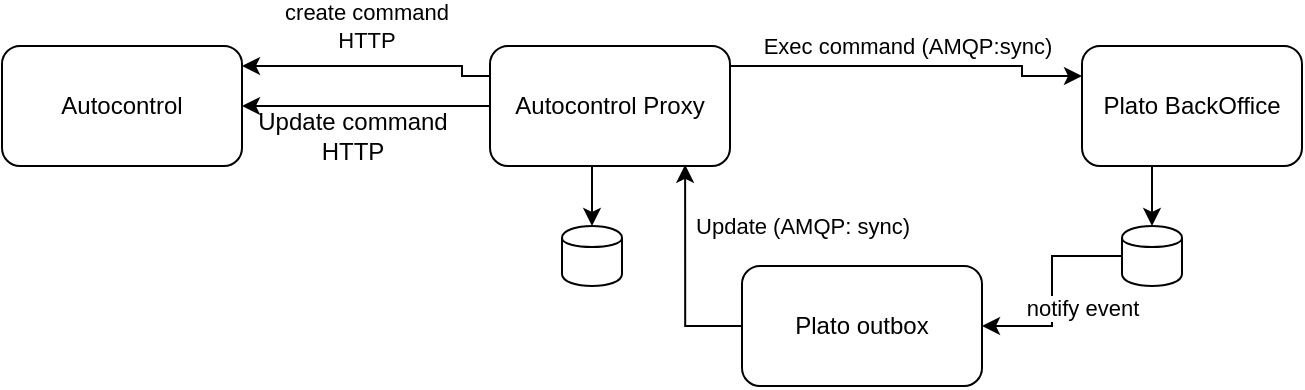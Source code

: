 <mxfile version="13.1.3" type="device"><diagram id="zoS0fzwQJBHZEMeop3zX" name="Page-1"><mxGraphModel dx="1038" dy="568" grid="1" gridSize="10" guides="1" tooltips="1" connect="1" arrows="1" fold="1" page="1" pageScale="1" pageWidth="827" pageHeight="1169" math="0" shadow="0"><root><mxCell id="0"/><mxCell id="1" parent="0"/><mxCell id="vbV0oQmbE6THOH97uSrY-28" style="edgeStyle=orthogonalEdgeStyle;rounded=0;orthogonalLoop=1;jettySize=auto;html=1;entryX=0;entryY=0.25;entryDx=0;entryDy=0;startArrow=classic;startFill=1;endArrow=none;endFill=0;" parent="1" source="vbV0oQmbE6THOH97uSrY-1" target="vbV0oQmbE6THOH97uSrY-2" edge="1"><mxGeometry relative="1" as="geometry"><Array as="points"><mxPoint x="340" y="80"/></Array></mxGeometry></mxCell><mxCell id="vbV0oQmbE6THOH97uSrY-29" value="create command&lt;br&gt;HTTP" style="edgeLabel;html=1;align=center;verticalAlign=middle;resizable=0;points=[];" parent="vbV0oQmbE6THOH97uSrY-28" vertex="1" connectable="0"><mxGeometry x="0.269" y="3" relative="1" as="geometry"><mxPoint x="-20" y="-17" as="offset"/></mxGeometry></mxCell><mxCell id="vbV0oQmbE6THOH97uSrY-1" value="Autocontrol" style="rounded=1;whiteSpace=wrap;html=1;" parent="1" vertex="1"><mxGeometry x="110" y="70" width="120" height="60" as="geometry"/></mxCell><mxCell id="vbV0oQmbE6THOH97uSrY-20" style="edgeStyle=orthogonalEdgeStyle;rounded=0;orthogonalLoop=1;jettySize=auto;html=1;exitX=0.5;exitY=1;exitDx=0;exitDy=0;entryX=0.5;entryY=0;entryDx=0;entryDy=0;" parent="1" source="vbV0oQmbE6THOH97uSrY-2" target="vbV0oQmbE6THOH97uSrY-18" edge="1"><mxGeometry relative="1" as="geometry"/></mxCell><mxCell id="vbV0oQmbE6THOH97uSrY-30" style="edgeStyle=orthogonalEdgeStyle;rounded=0;orthogonalLoop=1;jettySize=auto;html=1;exitX=1;exitY=0.5;exitDx=0;exitDy=0;entryX=0;entryY=0.25;entryDx=0;entryDy=0;" parent="1" source="vbV0oQmbE6THOH97uSrY-2" target="vbV0oQmbE6THOH97uSrY-3" edge="1"><mxGeometry relative="1" as="geometry"><mxPoint x="610" y="80" as="targetPoint"/><Array as="points"><mxPoint x="460" y="80"/><mxPoint x="620" y="80"/><mxPoint x="620" y="85"/></Array></mxGeometry></mxCell><mxCell id="vbV0oQmbE6THOH97uSrY-31" value="Exec command (AMQP:sync)&amp;nbsp;" style="edgeLabel;html=1;align=center;verticalAlign=middle;resizable=0;points=[];" parent="vbV0oQmbE6THOH97uSrY-30" vertex="1" connectable="0"><mxGeometry x="-0.315" y="-1" relative="1" as="geometry"><mxPoint x="59" y="-11" as="offset"/></mxGeometry></mxCell><mxCell id="vbV0oQmbE6THOH97uSrY-33" style="edgeStyle=none;rounded=0;orthogonalLoop=1;jettySize=auto;html=1;entryX=1;entryY=0.5;entryDx=0;entryDy=0;" parent="1" source="vbV0oQmbE6THOH97uSrY-2" target="vbV0oQmbE6THOH97uSrY-1" edge="1"><mxGeometry relative="1" as="geometry"/></mxCell><mxCell id="vbV0oQmbE6THOH97uSrY-2" value="Autocontrol Proxy" style="rounded=1;whiteSpace=wrap;html=1;" parent="1" vertex="1"><mxGeometry x="354" y="70" width="120" height="60" as="geometry"/></mxCell><mxCell id="vbV0oQmbE6THOH97uSrY-24" style="edgeStyle=orthogonalEdgeStyle;rounded=0;orthogonalLoop=1;jettySize=auto;html=1;exitX=0.5;exitY=1;exitDx=0;exitDy=0;entryX=0.5;entryY=0;entryDx=0;entryDy=0;" parent="1" source="vbV0oQmbE6THOH97uSrY-3" target="vbV0oQmbE6THOH97uSrY-22" edge="1"><mxGeometry relative="1" as="geometry"/></mxCell><mxCell id="vbV0oQmbE6THOH97uSrY-3" value="Plato BackOffice" style="rounded=1;whiteSpace=wrap;html=1;" parent="1" vertex="1"><mxGeometry x="650" y="70" width="110" height="60" as="geometry"/></mxCell><mxCell id="vbV0oQmbE6THOH97uSrY-18" value="" style="shape=cylinder;whiteSpace=wrap;html=1;boundedLbl=1;backgroundOutline=1;" parent="1" vertex="1"><mxGeometry x="390" y="160" width="30" height="30" as="geometry"/></mxCell><mxCell id="vbV0oQmbE6THOH97uSrY-36" style="edgeStyle=orthogonalEdgeStyle;rounded=0;orthogonalLoop=1;jettySize=auto;html=1;entryX=1;entryY=0.5;entryDx=0;entryDy=0;" parent="1" source="vbV0oQmbE6THOH97uSrY-22" target="vbV0oQmbE6THOH97uSrY-35" edge="1"><mxGeometry relative="1" as="geometry"/></mxCell><mxCell id="vbV0oQmbE6THOH97uSrY-37" value="notify event" style="edgeLabel;html=1;align=center;verticalAlign=middle;resizable=0;points=[];" parent="vbV0oQmbE6THOH97uSrY-36" vertex="1" connectable="0"><mxGeometry x="0.303" y="2" relative="1" as="geometry"><mxPoint x="13" y="-8" as="offset"/></mxGeometry></mxCell><mxCell id="vbV0oQmbE6THOH97uSrY-22" value="" style="shape=cylinder;whiteSpace=wrap;html=1;boundedLbl=1;backgroundOutline=1;" parent="1" vertex="1"><mxGeometry x="670" y="160" width="30" height="30" as="geometry"/></mxCell><mxCell id="vbV0oQmbE6THOH97uSrY-38" style="edgeStyle=orthogonalEdgeStyle;rounded=0;orthogonalLoop=1;jettySize=auto;html=1;entryX=0.813;entryY=0.99;entryDx=0;entryDy=0;entryPerimeter=0;" parent="1" source="vbV0oQmbE6THOH97uSrY-35" target="vbV0oQmbE6THOH97uSrY-2" edge="1"><mxGeometry relative="1" as="geometry"/></mxCell><mxCell id="vbV0oQmbE6THOH97uSrY-39" value="Update (AMQP: sync)" style="edgeLabel;html=1;align=center;verticalAlign=middle;resizable=0;points=[];" parent="vbV0oQmbE6THOH97uSrY-38" vertex="1" connectable="0"><mxGeometry x="-0.479" y="-14" relative="1" as="geometry"><mxPoint x="44.4" y="-50.39" as="offset"/></mxGeometry></mxCell><mxCell id="vbV0oQmbE6THOH97uSrY-35" value="Plato outbox" style="rounded=1;whiteSpace=wrap;html=1;" parent="1" vertex="1"><mxGeometry x="480" y="180" width="120" height="60" as="geometry"/></mxCell><mxCell id="vbV0oQmbE6THOH97uSrY-40" value="Update command&lt;br&gt;HTTP" style="text;html=1;align=center;verticalAlign=middle;resizable=0;points=[];autosize=1;" parent="1" vertex="1"><mxGeometry x="230" y="100" width="110" height="30" as="geometry"/></mxCell></root></mxGraphModel></diagram></mxfile>